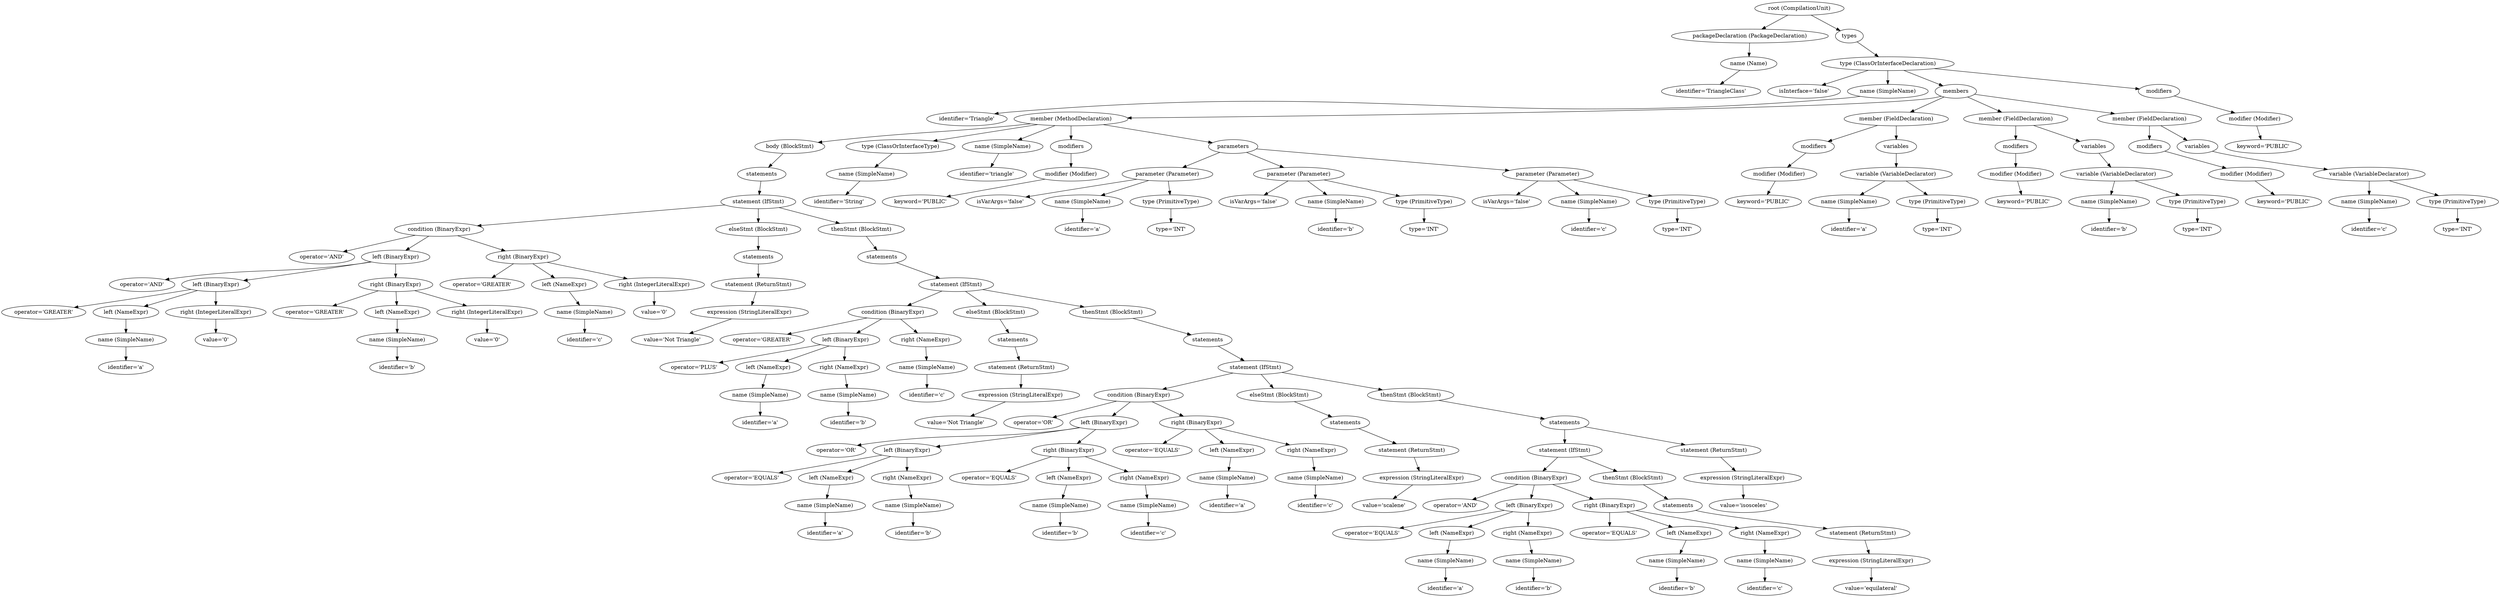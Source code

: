 digraph {
n0 [label="root (CompilationUnit)"];
n1 [label="packageDeclaration (PackageDeclaration)"];
n0 -> n1;
n2 [label="name (Name)"];
n1 -> n2;
n3 [label="identifier='TriangleClass'"];
n2 -> n3;
n4 [label="types"];
n0 -> n4;
n5 [label="type (ClassOrInterfaceDeclaration)"];
n4 -> n5;
n6 [label="isInterface='false'"];
n5 -> n6;
n7 [label="name (SimpleName)"];
n5 -> n7;
n8 [label="identifier='Triangle'"];
n7 -> n8;
n9 [label="members"];
n5 -> n9;
n10 [label="member (MethodDeclaration)"];
n9 -> n10;
n11 [label="body (BlockStmt)"];
n10 -> n11;
n12 [label="statements"];
n11 -> n12;
n13 [label="statement (IfStmt)"];
n12 -> n13;
n14 [label="condition (BinaryExpr)"];
n13 -> n14;
n15 [label="operator='AND'"];
n14 -> n15;
n16 [label="left (BinaryExpr)"];
n14 -> n16;
n17 [label="operator='AND'"];
n16 -> n17;
n18 [label="left (BinaryExpr)"];
n16 -> n18;
n19 [label="operator='GREATER'"];
n18 -> n19;
n20 [label="left (NameExpr)"];
n18 -> n20;
n21 [label="name (SimpleName)"];
n20 -> n21;
n22 [label="identifier='a'"];
n21 -> n22;
n23 [label="right (IntegerLiteralExpr)"];
n18 -> n23;
n24 [label="value='0'"];
n23 -> n24;
n25 [label="right (BinaryExpr)"];
n16 -> n25;
n26 [label="operator='GREATER'"];
n25 -> n26;
n27 [label="left (NameExpr)"];
n25 -> n27;
n28 [label="name (SimpleName)"];
n27 -> n28;
n29 [label="identifier='b'"];
n28 -> n29;
n30 [label="right (IntegerLiteralExpr)"];
n25 -> n30;
n31 [label="value='0'"];
n30 -> n31;
n32 [label="right (BinaryExpr)"];
n14 -> n32;
n33 [label="operator='GREATER'"];
n32 -> n33;
n34 [label="left (NameExpr)"];
n32 -> n34;
n35 [label="name (SimpleName)"];
n34 -> n35;
n36 [label="identifier='c'"];
n35 -> n36;
n37 [label="right (IntegerLiteralExpr)"];
n32 -> n37;
n38 [label="value='0'"];
n37 -> n38;
n39 [label="elseStmt (BlockStmt)"];
n13 -> n39;
n40 [label="statements"];
n39 -> n40;
n41 [label="statement (ReturnStmt)"];
n40 -> n41;
n42 [label="expression (StringLiteralExpr)"];
n41 -> n42;
n43 [label="value='Not Triangle'"];
n42 -> n43;
n44 [label="thenStmt (BlockStmt)"];
n13 -> n44;
n45 [label="statements"];
n44 -> n45;
n46 [label="statement (IfStmt)"];
n45 -> n46;
n47 [label="condition (BinaryExpr)"];
n46 -> n47;
n48 [label="operator='GREATER'"];
n47 -> n48;
n49 [label="left (BinaryExpr)"];
n47 -> n49;
n50 [label="operator='PLUS'"];
n49 -> n50;
n51 [label="left (NameExpr)"];
n49 -> n51;
n52 [label="name (SimpleName)"];
n51 -> n52;
n53 [label="identifier='a'"];
n52 -> n53;
n54 [label="right (NameExpr)"];
n49 -> n54;
n55 [label="name (SimpleName)"];
n54 -> n55;
n56 [label="identifier='b'"];
n55 -> n56;
n57 [label="right (NameExpr)"];
n47 -> n57;
n58 [label="name (SimpleName)"];
n57 -> n58;
n59 [label="identifier='c'"];
n58 -> n59;
n60 [label="elseStmt (BlockStmt)"];
n46 -> n60;
n61 [label="statements"];
n60 -> n61;
n62 [label="statement (ReturnStmt)"];
n61 -> n62;
n63 [label="expression (StringLiteralExpr)"];
n62 -> n63;
n64 [label="value='Not Triangle'"];
n63 -> n64;
n65 [label="thenStmt (BlockStmt)"];
n46 -> n65;
n66 [label="statements"];
n65 -> n66;
n67 [label="statement (IfStmt)"];
n66 -> n67;
n68 [label="condition (BinaryExpr)"];
n67 -> n68;
n69 [label="operator='OR'"];
n68 -> n69;
n70 [label="left (BinaryExpr)"];
n68 -> n70;
n71 [label="operator='OR'"];
n70 -> n71;
n72 [label="left (BinaryExpr)"];
n70 -> n72;
n73 [label="operator='EQUALS'"];
n72 -> n73;
n74 [label="left (NameExpr)"];
n72 -> n74;
n75 [label="name (SimpleName)"];
n74 -> n75;
n76 [label="identifier='a'"];
n75 -> n76;
n77 [label="right (NameExpr)"];
n72 -> n77;
n78 [label="name (SimpleName)"];
n77 -> n78;
n79 [label="identifier='b'"];
n78 -> n79;
n80 [label="right (BinaryExpr)"];
n70 -> n80;
n81 [label="operator='EQUALS'"];
n80 -> n81;
n82 [label="left (NameExpr)"];
n80 -> n82;
n83 [label="name (SimpleName)"];
n82 -> n83;
n84 [label="identifier='b'"];
n83 -> n84;
n85 [label="right (NameExpr)"];
n80 -> n85;
n86 [label="name (SimpleName)"];
n85 -> n86;
n87 [label="identifier='c'"];
n86 -> n87;
n88 [label="right (BinaryExpr)"];
n68 -> n88;
n89 [label="operator='EQUALS'"];
n88 -> n89;
n90 [label="left (NameExpr)"];
n88 -> n90;
n91 [label="name (SimpleName)"];
n90 -> n91;
n92 [label="identifier='a'"];
n91 -> n92;
n93 [label="right (NameExpr)"];
n88 -> n93;
n94 [label="name (SimpleName)"];
n93 -> n94;
n95 [label="identifier='c'"];
n94 -> n95;
n96 [label="elseStmt (BlockStmt)"];
n67 -> n96;
n97 [label="statements"];
n96 -> n97;
n98 [label="statement (ReturnStmt)"];
n97 -> n98;
n99 [label="expression (StringLiteralExpr)"];
n98 -> n99;
n100 [label="value='scalene'"];
n99 -> n100;
n101 [label="thenStmt (BlockStmt)"];
n67 -> n101;
n102 [label="statements"];
n101 -> n102;
n103 [label="statement (IfStmt)"];
n102 -> n103;
n104 [label="condition (BinaryExpr)"];
n103 -> n104;
n105 [label="operator='AND'"];
n104 -> n105;
n106 [label="left (BinaryExpr)"];
n104 -> n106;
n107 [label="operator='EQUALS'"];
n106 -> n107;
n108 [label="left (NameExpr)"];
n106 -> n108;
n109 [label="name (SimpleName)"];
n108 -> n109;
n110 [label="identifier='a'"];
n109 -> n110;
n111 [label="right (NameExpr)"];
n106 -> n111;
n112 [label="name (SimpleName)"];
n111 -> n112;
n113 [label="identifier='b'"];
n112 -> n113;
n114 [label="right (BinaryExpr)"];
n104 -> n114;
n115 [label="operator='EQUALS'"];
n114 -> n115;
n116 [label="left (NameExpr)"];
n114 -> n116;
n117 [label="name (SimpleName)"];
n116 -> n117;
n118 [label="identifier='b'"];
n117 -> n118;
n119 [label="right (NameExpr)"];
n114 -> n119;
n120 [label="name (SimpleName)"];
n119 -> n120;
n121 [label="identifier='c'"];
n120 -> n121;
n122 [label="thenStmt (BlockStmt)"];
n103 -> n122;
n123 [label="statements"];
n122 -> n123;
n124 [label="statement (ReturnStmt)"];
n123 -> n124;
n125 [label="expression (StringLiteralExpr)"];
n124 -> n125;
n126 [label="value='equilateral'"];
n125 -> n126;
n127 [label="statement (ReturnStmt)"];
n102 -> n127;
n128 [label="expression (StringLiteralExpr)"];
n127 -> n128;
n129 [label="value='isosceles'"];
n128 -> n129;
n130 [label="type (ClassOrInterfaceType)"];
n10 -> n130;
n131 [label="name (SimpleName)"];
n130 -> n131;
n132 [label="identifier='String'"];
n131 -> n132;
n133 [label="name (SimpleName)"];
n10 -> n133;
n134 [label="identifier='triangle'"];
n133 -> n134;
n135 [label="modifiers"];
n10 -> n135;
n136 [label="modifier (Modifier)"];
n135 -> n136;
n137 [label="keyword='PUBLIC'"];
n136 -> n137;
n138 [label="parameters"];
n10 -> n138;
n139 [label="parameter (Parameter)"];
n138 -> n139;
n140 [label="isVarArgs='false'"];
n139 -> n140;
n141 [label="name (SimpleName)"];
n139 -> n141;
n142 [label="identifier='a'"];
n141 -> n142;
n143 [label="type (PrimitiveType)"];
n139 -> n143;
n144 [label="type='INT'"];
n143 -> n144;
n145 [label="parameter (Parameter)"];
n138 -> n145;
n146 [label="isVarArgs='false'"];
n145 -> n146;
n147 [label="name (SimpleName)"];
n145 -> n147;
n148 [label="identifier='b'"];
n147 -> n148;
n149 [label="type (PrimitiveType)"];
n145 -> n149;
n150 [label="type='INT'"];
n149 -> n150;
n151 [label="parameter (Parameter)"];
n138 -> n151;
n152 [label="isVarArgs='false'"];
n151 -> n152;
n153 [label="name (SimpleName)"];
n151 -> n153;
n154 [label="identifier='c'"];
n153 -> n154;
n155 [label="type (PrimitiveType)"];
n151 -> n155;
n156 [label="type='INT'"];
n155 -> n156;
n157 [label="member (FieldDeclaration)"];
n9 -> n157;
n158 [label="modifiers"];
n157 -> n158;
n159 [label="modifier (Modifier)"];
n158 -> n159;
n160 [label="keyword='PUBLIC'"];
n159 -> n160;
n161 [label="variables"];
n157 -> n161;
n162 [label="variable (VariableDeclarator)"];
n161 -> n162;
n163 [label="name (SimpleName)"];
n162 -> n163;
n164 [label="identifier='a'"];
n163 -> n164;
n165 [label="type (PrimitiveType)"];
n162 -> n165;
n166 [label="type='INT'"];
n165 -> n166;
n167 [label="member (FieldDeclaration)"];
n9 -> n167;
n168 [label="modifiers"];
n167 -> n168;
n169 [label="modifier (Modifier)"];
n168 -> n169;
n170 [label="keyword='PUBLIC'"];
n169 -> n170;
n171 [label="variables"];
n167 -> n171;
n172 [label="variable (VariableDeclarator)"];
n171 -> n172;
n173 [label="name (SimpleName)"];
n172 -> n173;
n174 [label="identifier='b'"];
n173 -> n174;
n175 [label="type (PrimitiveType)"];
n172 -> n175;
n176 [label="type='INT'"];
n175 -> n176;
n177 [label="member (FieldDeclaration)"];
n9 -> n177;
n178 [label="modifiers"];
n177 -> n178;
n179 [label="modifier (Modifier)"];
n178 -> n179;
n180 [label="keyword='PUBLIC'"];
n179 -> n180;
n181 [label="variables"];
n177 -> n181;
n182 [label="variable (VariableDeclarator)"];
n181 -> n182;
n183 [label="name (SimpleName)"];
n182 -> n183;
n184 [label="identifier='c'"];
n183 -> n184;
n185 [label="type (PrimitiveType)"];
n182 -> n185;
n186 [label="type='INT'"];
n185 -> n186;
n187 [label="modifiers"];
n5 -> n187;
n188 [label="modifier (Modifier)"];
n187 -> n188;
n189 [label="keyword='PUBLIC'"];
n188 -> n189;
}